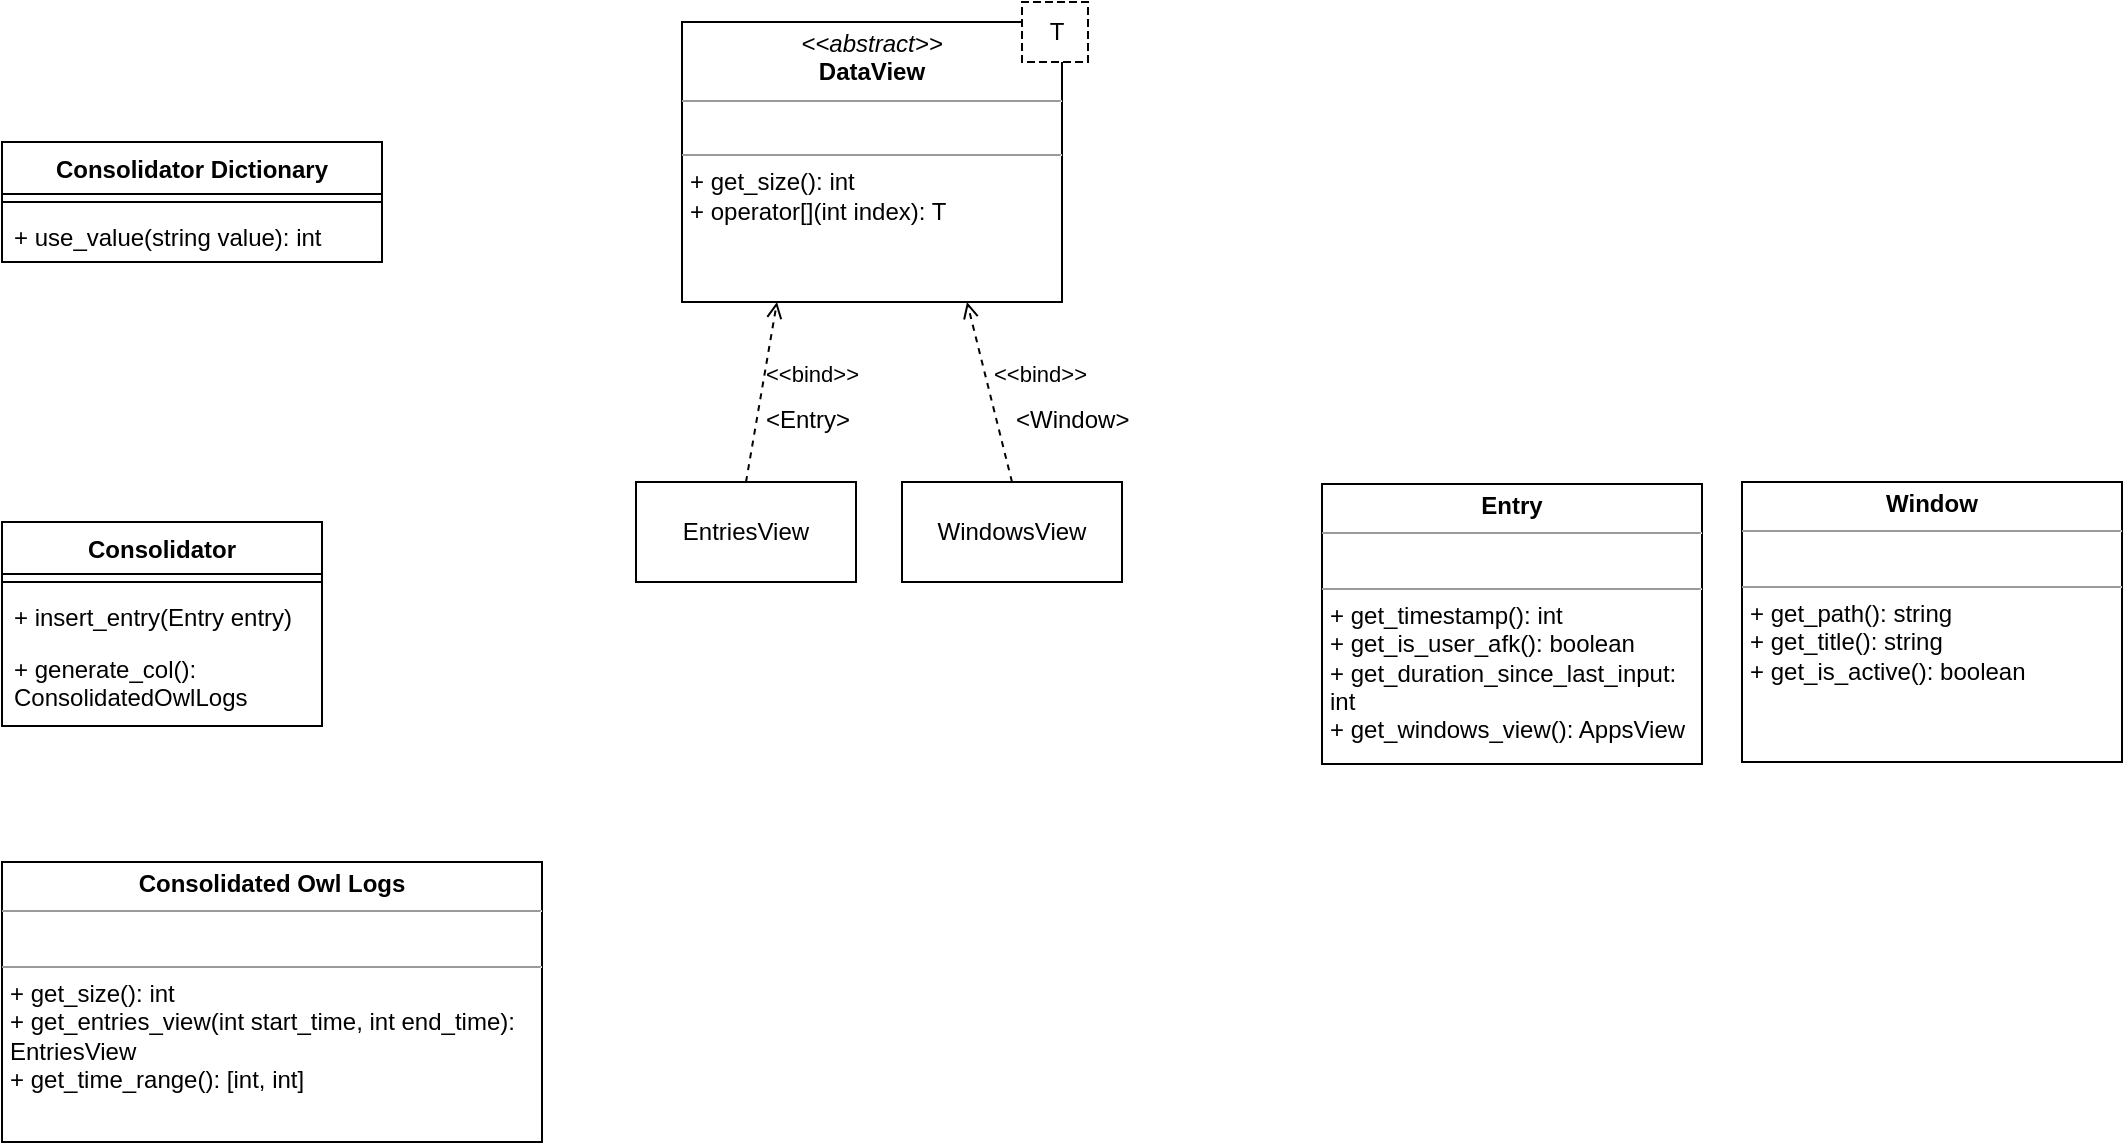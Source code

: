 <mxfile version="21.7.1" type="device">
  <diagram id="C5RBs43oDa-KdzZeNtuy" name="Page-1">
    <mxGraphModel dx="1674" dy="851" grid="1" gridSize="10" guides="1" tooltips="1" connect="1" arrows="1" fold="1" page="1" pageScale="1" pageWidth="1654" pageHeight="1169" math="0" shadow="0">
      <root>
        <mxCell id="WIyWlLk6GJQsqaUBKTNV-0" />
        <mxCell id="WIyWlLk6GJQsqaUBKTNV-1" parent="WIyWlLk6GJQsqaUBKTNV-0" />
        <mxCell id="cYkn0-RYEAEztDI5LSb3-4" value="&lt;p style=&quot;margin:0px;margin-top:4px;text-align:center;&quot;&gt;&lt;b&gt;Consolidated Owl Logs&lt;/b&gt;&lt;/p&gt;&lt;hr size=&quot;1&quot;&gt;&lt;p style=&quot;margin:0px;margin-left:4px;&quot;&gt;&lt;br&gt;&lt;/p&gt;&lt;hr size=&quot;1&quot;&gt;&lt;p style=&quot;margin:0px;margin-left:4px;&quot;&gt;+ get_size(): int&lt;br&gt;+ get_entries_view(int start_time, int end_time): EntriesView&lt;/p&gt;&lt;p style=&quot;margin:0px;margin-left:4px;&quot;&gt;+ get_time_range(): [int, int]&lt;br&gt;&lt;/p&gt;" style="verticalAlign=top;align=left;overflow=fill;fontSize=12;fontFamily=Helvetica;html=1;whiteSpace=wrap;" parent="WIyWlLk6GJQsqaUBKTNV-1" vertex="1">
          <mxGeometry x="40" y="450" width="270" height="140" as="geometry" />
        </mxCell>
        <mxCell id="cYkn0-RYEAEztDI5LSb3-6" value="&lt;p style=&quot;margin:0px;margin-top:4px;text-align:center;&quot;&gt;&lt;b&gt;Entry&lt;/b&gt;&lt;/p&gt;&lt;hr size=&quot;1&quot;&gt;&lt;p style=&quot;margin:0px;margin-left:4px;&quot;&gt;&lt;br&gt;&lt;/p&gt;&lt;hr size=&quot;1&quot;&gt;&lt;p style=&quot;margin:0px;margin-left:4px;&quot;&gt;+ get_timestamp(): int&lt;/p&gt;&lt;p style=&quot;margin:0px;margin-left:4px;&quot;&gt;+ get_is_user_afk(): boolean&lt;/p&gt;&lt;p style=&quot;margin:0px;margin-left:4px;&quot;&gt;+ get_duration_since_last_input: int&lt;/p&gt;&lt;p style=&quot;margin:0px;margin-left:4px;&quot;&gt;+ get_windows_view(): AppsView&lt;/p&gt;" style="verticalAlign=top;align=left;overflow=fill;fontSize=12;fontFamily=Helvetica;html=1;whiteSpace=wrap;" parent="WIyWlLk6GJQsqaUBKTNV-1" vertex="1">
          <mxGeometry x="700" y="261" width="190" height="140" as="geometry" />
        </mxCell>
        <mxCell id="cYkn0-RYEAEztDI5LSb3-11" value="&lt;p style=&quot;margin:0px;margin-top:4px;text-align:center;&quot;&gt;&lt;i&gt;&amp;lt;&amp;lt;abstract&amp;gt;&amp;gt;&lt;/i&gt;&lt;br&gt;&lt;b&gt;DataView&lt;/b&gt;&lt;/p&gt;&lt;hr size=&quot;1&quot;&gt;&lt;p style=&quot;margin:0px;margin-left:4px;&quot;&gt;&lt;br&gt;&lt;/p&gt;&lt;hr size=&quot;1&quot;&gt;&lt;p style=&quot;margin:0px;margin-left:4px;&quot;&gt;+ get_size(): int&lt;br&gt;+ operator[](int index): T&lt;/p&gt;" style="verticalAlign=top;align=left;overflow=fill;fontSize=12;fontFamily=Helvetica;html=1;whiteSpace=wrap;" parent="WIyWlLk6GJQsqaUBKTNV-1" vertex="1">
          <mxGeometry x="380" y="30" width="190" height="140" as="geometry" />
        </mxCell>
        <mxCell id="cYkn0-RYEAEztDI5LSb3-12" value="T" style="shape=partialRectangle;html=1;top=1;align=center;dashed=1;" parent="WIyWlLk6GJQsqaUBKTNV-1" vertex="1">
          <mxGeometry x="550" y="20" width="33" height="30" as="geometry" />
        </mxCell>
        <mxCell id="cYkn0-RYEAEztDI5LSb3-13" value="EntriesView" style="html=1;whiteSpace=wrap;" parent="WIyWlLk6GJQsqaUBKTNV-1" vertex="1">
          <mxGeometry x="357" y="260" width="110" height="50" as="geometry" />
        </mxCell>
        <mxCell id="cYkn0-RYEAEztDI5LSb3-20" value="&amp;lt;&amp;lt;bind&amp;gt;&amp;gt;" style="endArrow=open;html=1;rounded=0;align=left;verticalAlign=bottom;dashed=1;endFill=0;labelBackgroundColor=none;exitX=0.5;exitY=0;exitDx=0;exitDy=0;entryX=0.25;entryY=1;entryDx=0;entryDy=0;" parent="WIyWlLk6GJQsqaUBKTNV-1" source="cYkn0-RYEAEztDI5LSb3-13" target="cYkn0-RYEAEztDI5LSb3-11" edge="1">
          <mxGeometry relative="1" as="geometry">
            <mxPoint x="350" y="200" as="sourcePoint" />
            <mxPoint x="510" y="200" as="targetPoint" />
          </mxGeometry>
        </mxCell>
        <mxCell id="cYkn0-RYEAEztDI5LSb3-21" value="&amp;lt;Entry&amp;gt;" style="resizable=0;html=1;align=left;verticalAlign=top;labelBackgroundColor=none;" parent="cYkn0-RYEAEztDI5LSb3-20" connectable="0" vertex="1">
          <mxGeometry relative="1" as="geometry" />
        </mxCell>
        <mxCell id="cYkn0-RYEAEztDI5LSb3-22" value="WindowsView" style="html=1;whiteSpace=wrap;" parent="WIyWlLk6GJQsqaUBKTNV-1" vertex="1">
          <mxGeometry x="490" y="260" width="110" height="50" as="geometry" />
        </mxCell>
        <mxCell id="cYkn0-RYEAEztDI5LSb3-23" value="&amp;lt;&amp;lt;bind&amp;gt;&amp;gt;" style="endArrow=open;html=1;rounded=0;align=left;verticalAlign=bottom;dashed=1;endFill=0;labelBackgroundColor=none;exitX=0.5;exitY=0;exitDx=0;exitDy=0;entryX=0.75;entryY=1;entryDx=0;entryDy=0;" parent="WIyWlLk6GJQsqaUBKTNV-1" source="cYkn0-RYEAEztDI5LSb3-22" target="cYkn0-RYEAEztDI5LSb3-11" edge="1">
          <mxGeometry relative="1" as="geometry">
            <mxPoint x="550" y="261" as="sourcePoint" />
            <mxPoint x="566" y="171" as="targetPoint" />
          </mxGeometry>
        </mxCell>
        <mxCell id="cYkn0-RYEAEztDI5LSb3-24" value="&amp;lt;Window&amp;gt;" style="resizable=0;html=1;align=left;verticalAlign=top;labelBackgroundColor=none;" parent="cYkn0-RYEAEztDI5LSb3-23" connectable="0" vertex="1">
          <mxGeometry relative="1" as="geometry">
            <mxPoint x="11" as="offset" />
          </mxGeometry>
        </mxCell>
        <mxCell id="cYkn0-RYEAEztDI5LSb3-25" value="&lt;p style=&quot;margin:0px;margin-top:4px;text-align:center;&quot;&gt;&lt;b&gt;Window&lt;/b&gt;&lt;/p&gt;&lt;hr size=&quot;1&quot;&gt;&lt;p style=&quot;margin:0px;margin-left:4px;&quot;&gt;&lt;br&gt;&lt;/p&gt;&lt;hr size=&quot;1&quot;&gt;&lt;p style=&quot;margin:0px;margin-left:4px;&quot;&gt;+ get_path(): string&lt;/p&gt;&lt;p style=&quot;margin:0px;margin-left:4px;&quot;&gt;+ get_title(): string&lt;/p&gt;&lt;p style=&quot;margin:0px;margin-left:4px;&quot;&gt;+ get_is_active(): boolean&lt;/p&gt;" style="verticalAlign=top;align=left;overflow=fill;fontSize=12;fontFamily=Helvetica;html=1;whiteSpace=wrap;" parent="WIyWlLk6GJQsqaUBKTNV-1" vertex="1">
          <mxGeometry x="910" y="260" width="190" height="140" as="geometry" />
        </mxCell>
        <mxCell id="5rGhkB_5PSQ382QSuz_0-4" value="Consolidator" style="swimlane;fontStyle=1;align=center;verticalAlign=top;childLayout=stackLayout;horizontal=1;startSize=26;horizontalStack=0;resizeParent=1;resizeParentMax=0;resizeLast=0;collapsible=1;marginBottom=0;whiteSpace=wrap;html=1;" parent="WIyWlLk6GJQsqaUBKTNV-1" vertex="1">
          <mxGeometry x="40" y="280" width="160" height="102" as="geometry" />
        </mxCell>
        <mxCell id="5rGhkB_5PSQ382QSuz_0-6" value="" style="line;strokeWidth=1;fillColor=none;align=left;verticalAlign=middle;spacingTop=-1;spacingLeft=3;spacingRight=3;rotatable=0;labelPosition=right;points=[];portConstraint=eastwest;strokeColor=inherit;" parent="5rGhkB_5PSQ382QSuz_0-4" vertex="1">
          <mxGeometry y="26" width="160" height="8" as="geometry" />
        </mxCell>
        <mxCell id="5rGhkB_5PSQ382QSuz_0-7" value="+ insert_entry(Entry entry)" style="text;strokeColor=none;fillColor=none;align=left;verticalAlign=top;spacingLeft=4;spacingRight=4;overflow=hidden;rotatable=0;points=[[0,0.5],[1,0.5]];portConstraint=eastwest;whiteSpace=wrap;html=1;" parent="5rGhkB_5PSQ382QSuz_0-4" vertex="1">
          <mxGeometry y="34" width="160" height="26" as="geometry" />
        </mxCell>
        <mxCell id="5rGhkB_5PSQ382QSuz_0-13" value="+ generate_col(): ConsolidatedOwlLogs" style="text;strokeColor=none;fillColor=none;align=left;verticalAlign=top;spacingLeft=4;spacingRight=4;overflow=hidden;rotatable=0;points=[[0,0.5],[1,0.5]];portConstraint=eastwest;whiteSpace=wrap;html=1;" parent="5rGhkB_5PSQ382QSuz_0-4" vertex="1">
          <mxGeometry y="60" width="160" height="42" as="geometry" />
        </mxCell>
        <mxCell id="5rGhkB_5PSQ382QSuz_0-14" value="Consolidator Dictionary" style="swimlane;fontStyle=1;align=center;verticalAlign=top;childLayout=stackLayout;horizontal=1;startSize=26;horizontalStack=0;resizeParent=1;resizeParentMax=0;resizeLast=0;collapsible=1;marginBottom=0;whiteSpace=wrap;html=1;" parent="WIyWlLk6GJQsqaUBKTNV-1" vertex="1">
          <mxGeometry x="40" y="90" width="190" height="60" as="geometry" />
        </mxCell>
        <mxCell id="5rGhkB_5PSQ382QSuz_0-15" value="" style="line;strokeWidth=1;fillColor=none;align=left;verticalAlign=middle;spacingTop=-1;spacingLeft=3;spacingRight=3;rotatable=0;labelPosition=right;points=[];portConstraint=eastwest;strokeColor=inherit;" parent="5rGhkB_5PSQ382QSuz_0-14" vertex="1">
          <mxGeometry y="26" width="190" height="8" as="geometry" />
        </mxCell>
        <mxCell id="5rGhkB_5PSQ382QSuz_0-16" value="+ use_value(string value): int" style="text;strokeColor=none;fillColor=none;align=left;verticalAlign=top;spacingLeft=4;spacingRight=4;overflow=hidden;rotatable=0;points=[[0,0.5],[1,0.5]];portConstraint=eastwest;whiteSpace=wrap;html=1;" parent="5rGhkB_5PSQ382QSuz_0-14" vertex="1">
          <mxGeometry y="34" width="190" height="26" as="geometry" />
        </mxCell>
      </root>
    </mxGraphModel>
  </diagram>
</mxfile>
